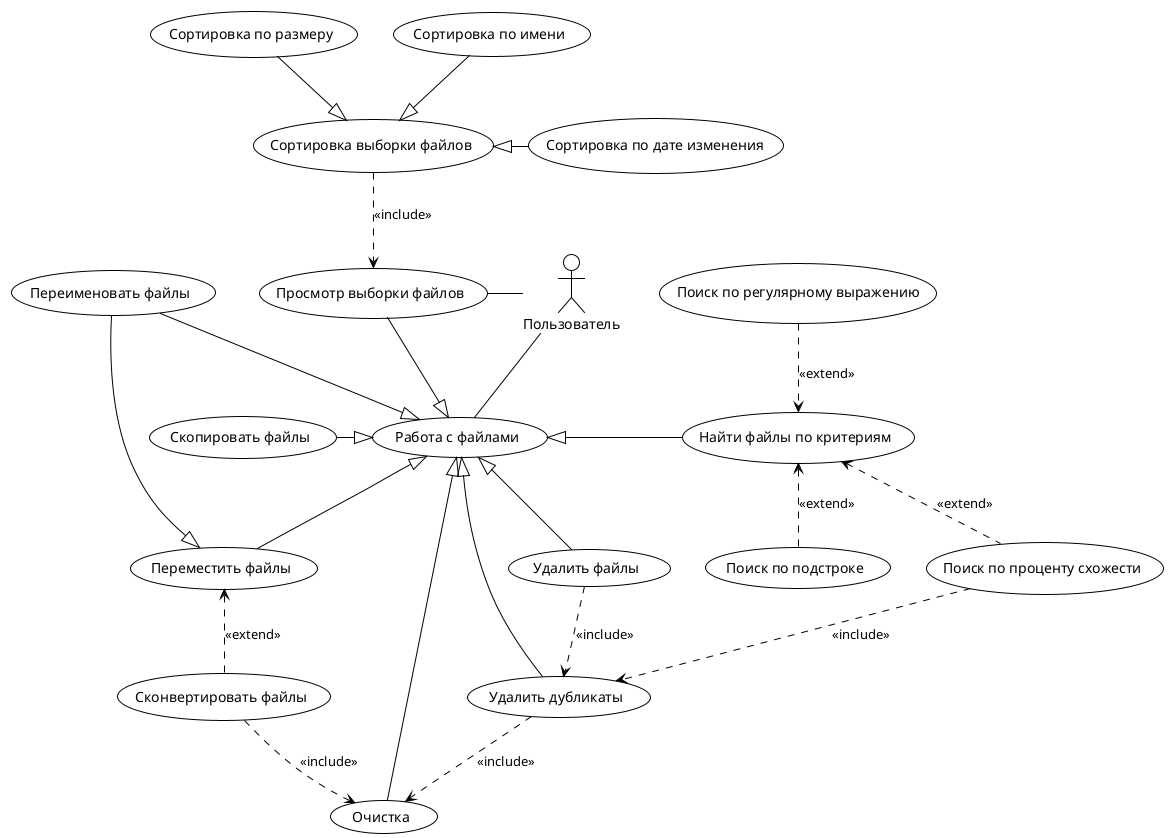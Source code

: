 @startuml usecases
!theme mono
:Пользователь: as user
(Работа с файлами) as unite
(Удалить дубликаты) as dup
(Найти файлы по критериям) as find
(Удалить файлы) as remove
(Переместить файлы) as move
(Скопировать файлы) as cp
(Переименовать файлы) as rename
(Сконвертировать файлы) as convert

unite <|-right- find
unite <|-down- move
unite <|-down- remove
unite <|-up- rename
unite <|-left- cp
move <.. convert : <<extend>>

(Поиск по подстроке) as substr
(Поиск по регулярному выражению) as regex
(Поиск по проценту схожести) as simularity

user -down- unite
simularity ..> dup : <<include>>
remove ..> dup : <<include>>
unite <|-- dup
rename -|> move

find <.. substr : <<extend>>
find <.up. regex : <<extend>>
find <.down. simularity : <<extend>>

(Просмотр выборки файлов) as view
view -down-|> unite
view - user

(Сортировка выборки файлов) as sort
(Сортировка по имени) as name
(Сортировка по дате изменения) as date
(Сортировка по размеру) as size
sort .down.> view : <<include>>
sort <|-up- name
sort <|-right- date
sort <|-up- size

(Очистка) as clean
unite <|- clean
dup ..> clean : <<include>>
convert ..> clean : <<include>>
@enduml

